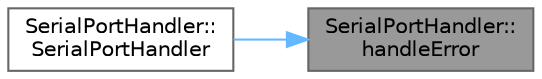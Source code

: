 digraph "SerialPortHandler::handleError"
{
 // LATEX_PDF_SIZE
  bgcolor="transparent";
  edge [fontname=Helvetica,fontsize=10,labelfontname=Helvetica,labelfontsize=10];
  node [fontname=Helvetica,fontsize=10,shape=box,height=0.2,width=0.4];
  rankdir="RL";
  Node1 [id="Node000001",label="SerialPortHandler::\lhandleError",height=0.2,width=0.4,color="gray40", fillcolor="grey60", style="filled", fontcolor="black",tooltip="Slot reagujący na wystąpienie błędu portu szeregowego."];
  Node1 -> Node2 [id="edge1_Node000001_Node000002",dir="back",color="steelblue1",style="solid",tooltip=" "];
  Node2 [id="Node000002",label="SerialPortHandler::\lSerialPortHandler",height=0.2,width=0.4,color="grey40", fillcolor="white", style="filled",URL="$class_serial_port_handler.html#a658dff23f3feb1250f3a6a241da57d9c",tooltip="Konstruktor klasy SerialPortHandler."];
}

